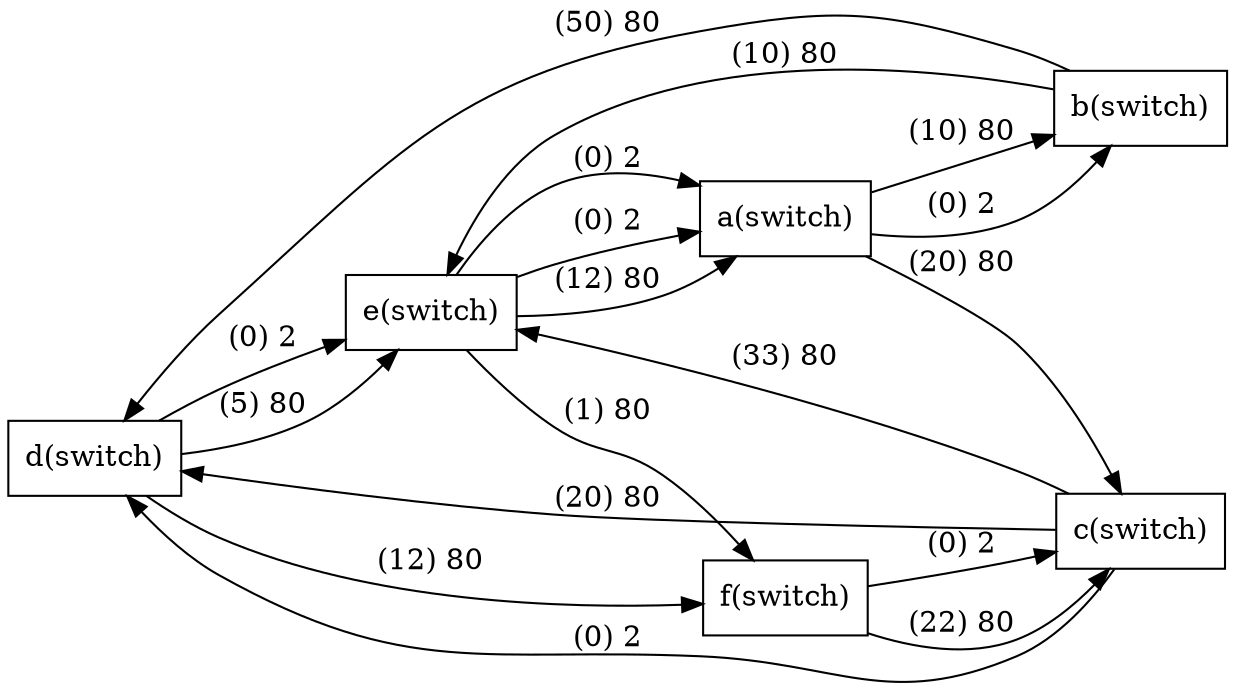 digraph G{
rankdir=LR;
node [shape=record];

d [label="d(switch)"];
e [label="e(switch)"];
d->e[label="(5) 80"];
e [label="e(switch)"];
a [label="a(switch)"];
e->a[label="(12) 80"];
b [label="b(switch)"];
d [label="d(switch)"];
b->d[label="(50) 80"];
a [label="a(switch)"];
b [label="b(switch)"];
a->b[label="(10) 80"];
c [label="c(switch)"];
d [label="d(switch)"];
c->d[label="(20) 80"];
f [label="f(switch)"];
c [label="c(switch)"];
f->c[label="(22) 80"];
b [label="b(switch)"];
e [label="e(switch)"];
b->e[label="(10) 80"];
c [label="c(switch)"];
e [label="e(switch)"];
c->e[label="(33) 80"];
d [label="d(switch)"];
f [label="f(switch)"];
d->f[label="(12) 80"];
e [label="e(switch)"];
f [label="f(switch)"];
e->f[label="(1) 80"];
a [label="a(switch)"];
c [label="c(switch)"];
a->c[label="(20) 80"];
e [label="e(switch)"];
a [label="a(switch)"];
e->a[label="(0) 2"];
f [label="f(switch)"];
c [label="c(switch)"];
f->c[label="(0) 2"];
c [label="c(switch)"];
d [label="d(switch)"];
c->d[label="(0) 2"];
d [label="d(switch)"];
e [label="e(switch)"];
d->e[label="(0) 2"];
e [label="e(switch)"];
a [label="a(switch)"];
e->a[label="(0) 2"];
a [label="a(switch)"];
b [label="b(switch)"];
a->b[label="(0) 2"];

}